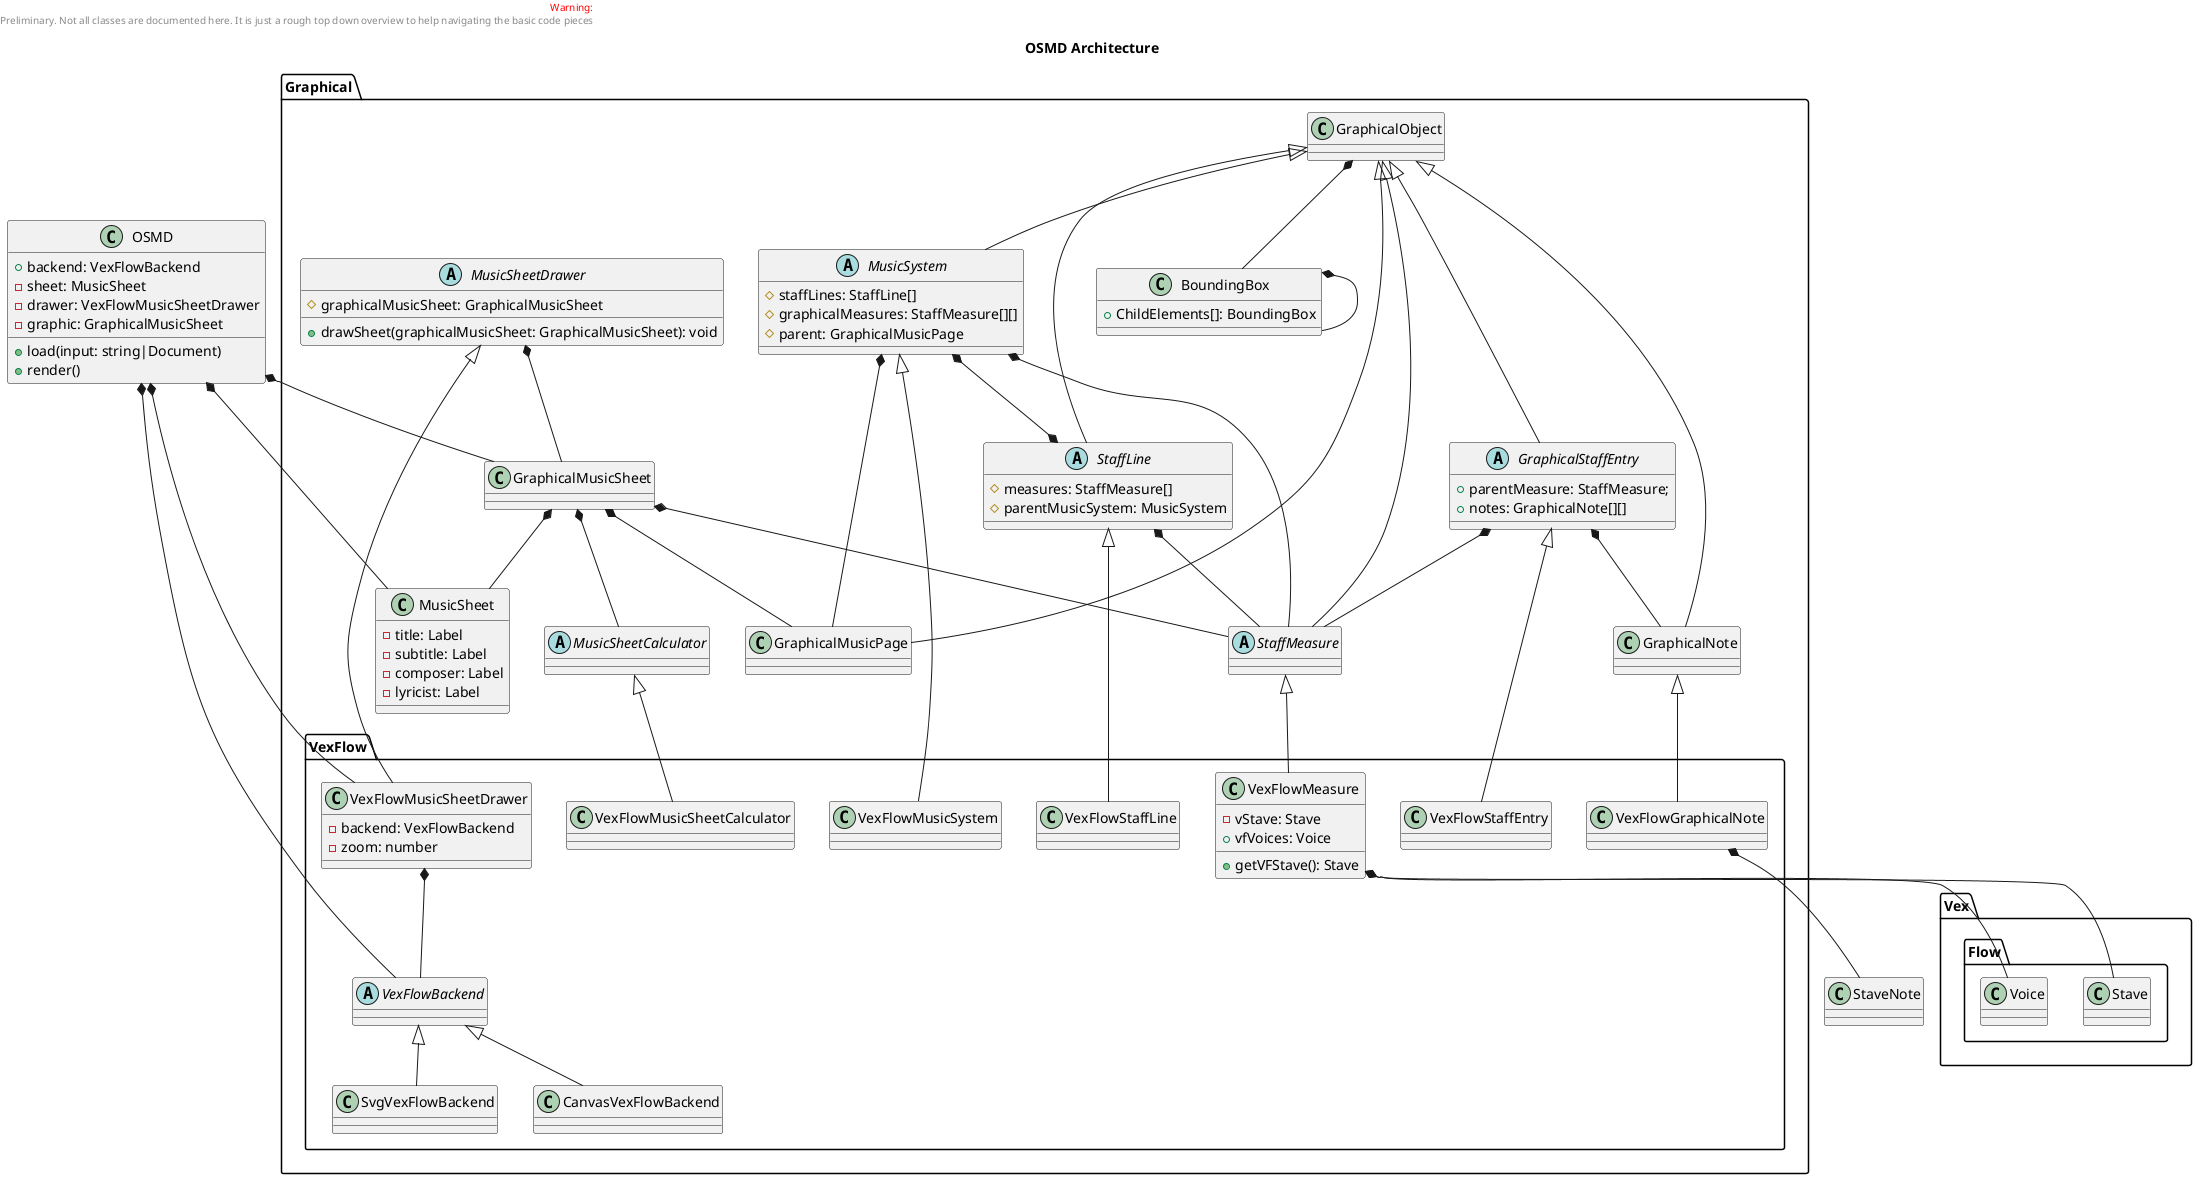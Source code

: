 @startuml OSMD Architecture
title OSMD Architecture

left header
<font color=red>Warning:</font>
Preliminary. Not all classes are documented here. It is just a rough top down overview to help navigating the basic code pieces
endheader


class OSMD {
    + backend: VexFlowBackend
    - sheet: MusicSheet
    - drawer: VexFlowMusicSheetDrawer
    - graphic: GraphicalMusicSheet
    + load(input: string|Document)
    + render()
}
abstract Graphical.VexFlow.VexFlowBackend
abstract Graphical.StaffMeasure
abstract Graphical.MusicSheetCalculator
abstract Graphical.MusicSystem {
    # staffLines: StaffLine[]
    # graphicalMeasures: StaffMeasure[][]
    # parent: GraphicalMusicPage
}

abstract Graphical.StaffLine {
    # measures: StaffMeasure[]
    # parentMusicSystem: MusicSystem
}

class Graphical.MusicSheet {
    - title: Label
    - subtitle: Label
    - composer: Label
    - lyricist: Label
}

class Graphical.VexFlow.VexFlowMusicSheetDrawer {
    - backend: VexFlowBackend
    - zoom: number
}

abstract class Graphical.MusicSheetDrawer {
    # graphicalMusicSheet: GraphicalMusicSheet
    + drawSheet(graphicalMusicSheet: GraphicalMusicSheet): void
}

class Graphical.VexFlow.VexFlowMeasure {
    - vStave: Stave
    + vfVoices: Voice
    + getVFStave(): Stave
}

abstract class Graphical.GraphicalStaffEntry {
    + parentMeasure: StaffMeasure;
    + notes: GraphicalNote[][]
}

class Graphical.BoundingBox {
    + ChildElements[]: BoundingBox
}

class Graphical.VexFlow.VexFlowStaffEntry
class Graphical.VexFlow.VexFlowStaffLine
class Graphical.VexFlow.VexFlowMusicSystem

OSMD *-- Graphical.VexFlow.VexFlowBackend
OSMD *-- Graphical.GraphicalMusicSheet
OSMD *-- Graphical.MusicSheet
OSMD *-- Graphical.VexFlow.VexFlowMusicSheetDrawer

namespace Graphical {
    GraphicalObject <|-- StaffMeasure
    GraphicalObject <|-- GraphicalNote
    GraphicalObject <|-- GraphicalStaffEntry
    GraphicalObject <|-- MusicSystem
    GraphicalObject <|-- StaffLine
    GraphicalObject <|-- GraphicalMusicPage
    GraphicalObject *-- BoundingBox
    BoundingBox *-- BoundingBox
    GraphicalMusicSheet *-- MusicSheetCalculator
    GraphicalMusicSheet *-- MusicSheet
    GraphicalMusicSheet *-- GraphicalMusicPage
    GraphicalMusicSheet *-- StaffMeasure
    MusicSheetDrawer *-- GraphicalMusicSheet
    StaffLine *-- StaffMeasure
    GraphicalStaffEntry *-- StaffMeasure
    GraphicalStaffEntry *-- GraphicalNote
    MusicSystem *-- GraphicalMusicPage
    MusicSystem *--* StaffLine
    MusicSystem *-- StaffMeasure
}

namespace Graphical {
    StaffMeasure <|-- Graphical.VexFlow.VexFlowMeasure
    GraphicalNote <|-- Graphical.VexFlow.VexFlowGraphicalNote
    MusicSheetDrawer <|-- Graphical.VexFlow.VexFlowMusicSheetDrawer
    MusicSheetCalculator <|-- Graphical.VexFlow.VexFlowMusicSheetCalculator
    StaffLine <|-- Graphical.VexFlow.VexFlowStaffLine
    GraphicalStaffEntry <|-- Graphical.VexFlow.VexFlowStaffEntry
    MusicSystem <|-- Graphical.VexFlow.VexFlowMusicSystem
}

namespace Graphical.VexFlow {
    VexFlowMusicSheetDrawer *-- VexFlowBackend
    VexFlowBackend <|-- SvgVexFlowBackend
    VexFlowBackend <|-- CanvasVexFlowBackend
}

namespace Vex.Flow {
    Graphical.VexFlow.VexFlowMeasure *-- Stave
    Graphical.VexFlow.VexFlowMeasure *-- Voice
    Graphical.VexFlow.VexFlowGraphicalNote *-- .StaveNote
}

@enduml
